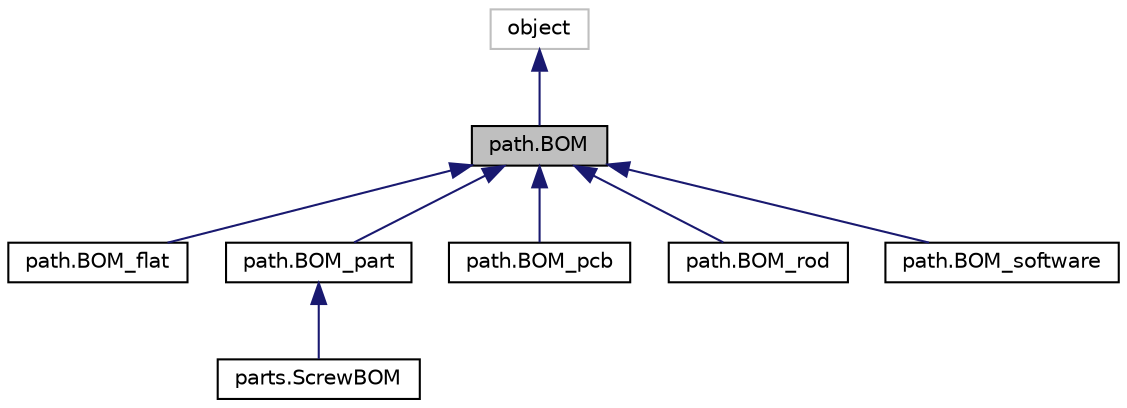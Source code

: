 digraph "path.BOM"
{
  edge [fontname="Helvetica",fontsize="10",labelfontname="Helvetica",labelfontsize="10"];
  node [fontname="Helvetica",fontsize="10",shape=record];
  Node1 [label="path.BOM",height=0.2,width=0.4,color="black", fillcolor="grey75", style="filled", fontcolor="black"];
  Node2 -> Node1 [dir="back",color="midnightblue",fontsize="10",style="solid",fontname="Helvetica"];
  Node2 [label="object",height=0.2,width=0.4,color="grey75", fillcolor="white", style="filled"];
  Node1 -> Node3 [dir="back",color="midnightblue",fontsize="10",style="solid",fontname="Helvetica"];
  Node3 [label="path.BOM_flat",height=0.2,width=0.4,color="black", fillcolor="white", style="filled",URL="$classpath_1_1_b_o_m__flat.html"];
  Node1 -> Node4 [dir="back",color="midnightblue",fontsize="10",style="solid",fontname="Helvetica"];
  Node4 [label="path.BOM_part",height=0.2,width=0.4,color="black", fillcolor="white", style="filled",URL="$classpath_1_1_b_o_m__part.html"];
  Node4 -> Node5 [dir="back",color="midnightblue",fontsize="10",style="solid",fontname="Helvetica"];
  Node5 [label="parts.ScrewBOM",height=0.2,width=0.4,color="black", fillcolor="white", style="filled",URL="$classparts_1_1_screw_b_o_m.html"];
  Node1 -> Node6 [dir="back",color="midnightblue",fontsize="10",style="solid",fontname="Helvetica"];
  Node6 [label="path.BOM_pcb",height=0.2,width=0.4,color="black", fillcolor="white", style="filled",URL="$classpath_1_1_b_o_m__pcb.html"];
  Node1 -> Node7 [dir="back",color="midnightblue",fontsize="10",style="solid",fontname="Helvetica"];
  Node7 [label="path.BOM_rod",height=0.2,width=0.4,color="black", fillcolor="white", style="filled",URL="$classpath_1_1_b_o_m__rod.html"];
  Node1 -> Node8 [dir="back",color="midnightblue",fontsize="10",style="solid",fontname="Helvetica"];
  Node8 [label="path.BOM_software",height=0.2,width=0.4,color="black", fillcolor="white", style="filled",URL="$classpath_1_1_b_o_m__software.html"];
}
